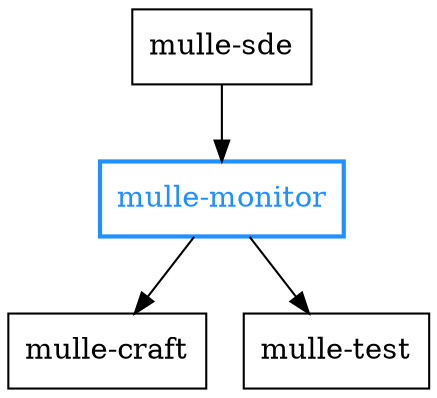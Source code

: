 digraph G {
    graph [rankdir = TD];

    node[shape=record];

    subgraph agnostic
    {
        label = "Language agnostic";

        "mulle-sde"       -> "mulle-monitor"
        "mulle-monitor"   -> "mulle-craft"
        "mulle-monitor"   -> "mulle-test"

        "mulle-monitor"   [ color="dodgerblue"; fontcolor="dodgerblue"; penwidth="2"]
    }
}

